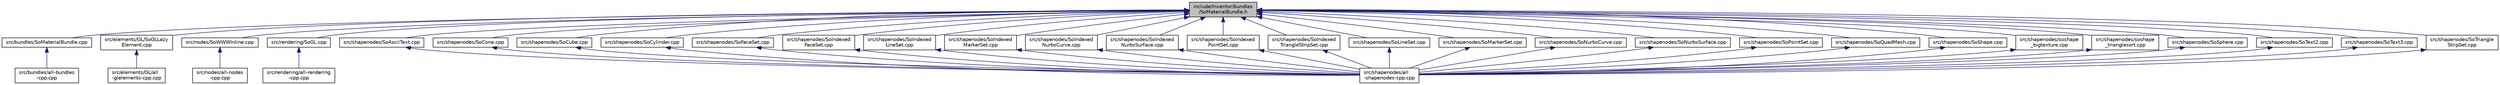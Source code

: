 digraph "include/Inventor/bundles/SoMaterialBundle.h"
{
 // LATEX_PDF_SIZE
  edge [fontname="Helvetica",fontsize="10",labelfontname="Helvetica",labelfontsize="10"];
  node [fontname="Helvetica",fontsize="10",shape=record];
  Node1 [label="include/Inventor/bundles\l/SoMaterialBundle.h",height=0.2,width=0.4,color="black", fillcolor="grey75", style="filled", fontcolor="black",tooltip=" "];
  Node1 -> Node2 [dir="back",color="midnightblue",fontsize="10",style="solid",fontname="Helvetica"];
  Node2 [label="src/bundles/SoMaterialBundle.cpp",height=0.2,width=0.4,color="black", fillcolor="white", style="filled",URL="$SoMaterialBundle_8cpp.html",tooltip=" "];
  Node2 -> Node3 [dir="back",color="midnightblue",fontsize="10",style="solid",fontname="Helvetica"];
  Node3 [label="src/bundles/all-bundles\l-cpp.cpp",height=0.2,width=0.4,color="black", fillcolor="white", style="filled",URL="$all-bundles-cpp_8cpp.html",tooltip=" "];
  Node1 -> Node4 [dir="back",color="midnightblue",fontsize="10",style="solid",fontname="Helvetica"];
  Node4 [label="src/elements/GL/SoGLLazy\lElement.cpp",height=0.2,width=0.4,color="black", fillcolor="white", style="filled",URL="$SoGLLazyElement_8cpp.html",tooltip=" "];
  Node4 -> Node5 [dir="back",color="midnightblue",fontsize="10",style="solid",fontname="Helvetica"];
  Node5 [label="src/elements/GL/all\l-glelements-cpp.cpp",height=0.2,width=0.4,color="black", fillcolor="white", style="filled",URL="$all-glelements-cpp_8cpp.html",tooltip=" "];
  Node1 -> Node6 [dir="back",color="midnightblue",fontsize="10",style="solid",fontname="Helvetica"];
  Node6 [label="src/nodes/SoWWWInline.cpp",height=0.2,width=0.4,color="black", fillcolor="white", style="filled",URL="$SoWWWInline_8cpp.html",tooltip=" "];
  Node6 -> Node7 [dir="back",color="midnightblue",fontsize="10",style="solid",fontname="Helvetica"];
  Node7 [label="src/nodes/all-nodes\l-cpp.cpp",height=0.2,width=0.4,color="black", fillcolor="white", style="filled",URL="$all-nodes-cpp_8cpp.html",tooltip=" "];
  Node1 -> Node8 [dir="back",color="midnightblue",fontsize="10",style="solid",fontname="Helvetica"];
  Node8 [label="src/rendering/SoGL.cpp",height=0.2,width=0.4,color="black", fillcolor="white", style="filled",URL="$SoGL_8cpp.html",tooltip=" "];
  Node8 -> Node9 [dir="back",color="midnightblue",fontsize="10",style="solid",fontname="Helvetica"];
  Node9 [label="src/rendering/all-rendering\l-cpp.cpp",height=0.2,width=0.4,color="black", fillcolor="white", style="filled",URL="$all-rendering-cpp_8cpp.html",tooltip=" "];
  Node1 -> Node10 [dir="back",color="midnightblue",fontsize="10",style="solid",fontname="Helvetica"];
  Node10 [label="src/shapenodes/SoAsciiText.cpp",height=0.2,width=0.4,color="black", fillcolor="white", style="filled",URL="$SoAsciiText_8cpp.html",tooltip=" "];
  Node10 -> Node11 [dir="back",color="midnightblue",fontsize="10",style="solid",fontname="Helvetica"];
  Node11 [label="src/shapenodes/all\l-shapenodes-cpp.cpp",height=0.2,width=0.4,color="black", fillcolor="white", style="filled",URL="$all-shapenodes-cpp_8cpp.html",tooltip=" "];
  Node1 -> Node12 [dir="back",color="midnightblue",fontsize="10",style="solid",fontname="Helvetica"];
  Node12 [label="src/shapenodes/SoCone.cpp",height=0.2,width=0.4,color="black", fillcolor="white", style="filled",URL="$SoCone_8cpp.html",tooltip=" "];
  Node12 -> Node11 [dir="back",color="midnightblue",fontsize="10",style="solid",fontname="Helvetica"];
  Node1 -> Node13 [dir="back",color="midnightblue",fontsize="10",style="solid",fontname="Helvetica"];
  Node13 [label="src/shapenodes/SoCube.cpp",height=0.2,width=0.4,color="black", fillcolor="white", style="filled",URL="$SoCube_8cpp.html",tooltip=" "];
  Node13 -> Node11 [dir="back",color="midnightblue",fontsize="10",style="solid",fontname="Helvetica"];
  Node1 -> Node14 [dir="back",color="midnightblue",fontsize="10",style="solid",fontname="Helvetica"];
  Node14 [label="src/shapenodes/SoCylinder.cpp",height=0.2,width=0.4,color="black", fillcolor="white", style="filled",URL="$SoCylinder_8cpp.html",tooltip=" "];
  Node14 -> Node11 [dir="back",color="midnightblue",fontsize="10",style="solid",fontname="Helvetica"];
  Node1 -> Node15 [dir="back",color="midnightblue",fontsize="10",style="solid",fontname="Helvetica"];
  Node15 [label="src/shapenodes/SoFaceSet.cpp",height=0.2,width=0.4,color="black", fillcolor="white", style="filled",URL="$SoFaceSet_8cpp.html",tooltip=" "];
  Node15 -> Node11 [dir="back",color="midnightblue",fontsize="10",style="solid",fontname="Helvetica"];
  Node1 -> Node16 [dir="back",color="midnightblue",fontsize="10",style="solid",fontname="Helvetica"];
  Node16 [label="src/shapenodes/SoIndexed\lFaceSet.cpp",height=0.2,width=0.4,color="black", fillcolor="white", style="filled",URL="$SoIndexedFaceSet_8cpp.html",tooltip=" "];
  Node16 -> Node11 [dir="back",color="midnightblue",fontsize="10",style="solid",fontname="Helvetica"];
  Node1 -> Node17 [dir="back",color="midnightblue",fontsize="10",style="solid",fontname="Helvetica"];
  Node17 [label="src/shapenodes/SoIndexed\lLineSet.cpp",height=0.2,width=0.4,color="black", fillcolor="white", style="filled",URL="$SoIndexedLineSet_8cpp.html",tooltip=" "];
  Node17 -> Node11 [dir="back",color="midnightblue",fontsize="10",style="solid",fontname="Helvetica"];
  Node1 -> Node18 [dir="back",color="midnightblue",fontsize="10",style="solid",fontname="Helvetica"];
  Node18 [label="src/shapenodes/SoIndexed\lMarkerSet.cpp",height=0.2,width=0.4,color="black", fillcolor="white", style="filled",URL="$SoIndexedMarkerSet_8cpp.html",tooltip=" "];
  Node18 -> Node11 [dir="back",color="midnightblue",fontsize="10",style="solid",fontname="Helvetica"];
  Node1 -> Node19 [dir="back",color="midnightblue",fontsize="10",style="solid",fontname="Helvetica"];
  Node19 [label="src/shapenodes/SoIndexed\lNurbsCurve.cpp",height=0.2,width=0.4,color="black", fillcolor="white", style="filled",URL="$SoIndexedNurbsCurve_8cpp.html",tooltip=" "];
  Node19 -> Node11 [dir="back",color="midnightblue",fontsize="10",style="solid",fontname="Helvetica"];
  Node1 -> Node20 [dir="back",color="midnightblue",fontsize="10",style="solid",fontname="Helvetica"];
  Node20 [label="src/shapenodes/SoIndexed\lNurbsSurface.cpp",height=0.2,width=0.4,color="black", fillcolor="white", style="filled",URL="$SoIndexedNurbsSurface_8cpp.html",tooltip=" "];
  Node20 -> Node11 [dir="back",color="midnightblue",fontsize="10",style="solid",fontname="Helvetica"];
  Node1 -> Node21 [dir="back",color="midnightblue",fontsize="10",style="solid",fontname="Helvetica"];
  Node21 [label="src/shapenodes/SoIndexed\lPointSet.cpp",height=0.2,width=0.4,color="black", fillcolor="white", style="filled",URL="$SoIndexedPointSet_8cpp.html",tooltip=" "];
  Node21 -> Node11 [dir="back",color="midnightblue",fontsize="10",style="solid",fontname="Helvetica"];
  Node1 -> Node22 [dir="back",color="midnightblue",fontsize="10",style="solid",fontname="Helvetica"];
  Node22 [label="src/shapenodes/SoIndexed\lTriangleStripSet.cpp",height=0.2,width=0.4,color="black", fillcolor="white", style="filled",URL="$SoIndexedTriangleStripSet_8cpp.html",tooltip=" "];
  Node22 -> Node11 [dir="back",color="midnightblue",fontsize="10",style="solid",fontname="Helvetica"];
  Node1 -> Node23 [dir="back",color="midnightblue",fontsize="10",style="solid",fontname="Helvetica"];
  Node23 [label="src/shapenodes/SoLineSet.cpp",height=0.2,width=0.4,color="black", fillcolor="white", style="filled",URL="$SoLineSet_8cpp.html",tooltip=" "];
  Node23 -> Node11 [dir="back",color="midnightblue",fontsize="10",style="solid",fontname="Helvetica"];
  Node1 -> Node24 [dir="back",color="midnightblue",fontsize="10",style="solid",fontname="Helvetica"];
  Node24 [label="src/shapenodes/SoMarkerSet.cpp",height=0.2,width=0.4,color="black", fillcolor="white", style="filled",URL="$SoMarkerSet_8cpp.html",tooltip=" "];
  Node24 -> Node11 [dir="back",color="midnightblue",fontsize="10",style="solid",fontname="Helvetica"];
  Node1 -> Node25 [dir="back",color="midnightblue",fontsize="10",style="solid",fontname="Helvetica"];
  Node25 [label="src/shapenodes/SoNurbsCurve.cpp",height=0.2,width=0.4,color="black", fillcolor="white", style="filled",URL="$SoNurbsCurve_8cpp.html",tooltip=" "];
  Node25 -> Node11 [dir="back",color="midnightblue",fontsize="10",style="solid",fontname="Helvetica"];
  Node1 -> Node26 [dir="back",color="midnightblue",fontsize="10",style="solid",fontname="Helvetica"];
  Node26 [label="src/shapenodes/SoNurbsSurface.cpp",height=0.2,width=0.4,color="black", fillcolor="white", style="filled",URL="$SoNurbsSurface_8cpp.html",tooltip=" "];
  Node26 -> Node11 [dir="back",color="midnightblue",fontsize="10",style="solid",fontname="Helvetica"];
  Node1 -> Node27 [dir="back",color="midnightblue",fontsize="10",style="solid",fontname="Helvetica"];
  Node27 [label="src/shapenodes/SoPointSet.cpp",height=0.2,width=0.4,color="black", fillcolor="white", style="filled",URL="$SoPointSet_8cpp.html",tooltip=" "];
  Node27 -> Node11 [dir="back",color="midnightblue",fontsize="10",style="solid",fontname="Helvetica"];
  Node1 -> Node28 [dir="back",color="midnightblue",fontsize="10",style="solid",fontname="Helvetica"];
  Node28 [label="src/shapenodes/SoQuadMesh.cpp",height=0.2,width=0.4,color="black", fillcolor="white", style="filled",URL="$SoQuadMesh_8cpp.html",tooltip=" "];
  Node28 -> Node11 [dir="back",color="midnightblue",fontsize="10",style="solid",fontname="Helvetica"];
  Node1 -> Node29 [dir="back",color="midnightblue",fontsize="10",style="solid",fontname="Helvetica"];
  Node29 [label="src/shapenodes/SoShape.cpp",height=0.2,width=0.4,color="black", fillcolor="white", style="filled",URL="$SoShape_8cpp.html",tooltip=" "];
  Node29 -> Node11 [dir="back",color="midnightblue",fontsize="10",style="solid",fontname="Helvetica"];
  Node1 -> Node30 [dir="back",color="midnightblue",fontsize="10",style="solid",fontname="Helvetica"];
  Node30 [label="src/shapenodes/soshape\l_bigtexture.cpp",height=0.2,width=0.4,color="black", fillcolor="white", style="filled",URL="$soshape__bigtexture_8cpp.html",tooltip=" "];
  Node30 -> Node11 [dir="back",color="midnightblue",fontsize="10",style="solid",fontname="Helvetica"];
  Node1 -> Node31 [dir="back",color="midnightblue",fontsize="10",style="solid",fontname="Helvetica"];
  Node31 [label="src/shapenodes/soshape\l_trianglesort.cpp",height=0.2,width=0.4,color="black", fillcolor="white", style="filled",URL="$soshape__trianglesort_8cpp.html",tooltip=" "];
  Node31 -> Node11 [dir="back",color="midnightblue",fontsize="10",style="solid",fontname="Helvetica"];
  Node1 -> Node32 [dir="back",color="midnightblue",fontsize="10",style="solid",fontname="Helvetica"];
  Node32 [label="src/shapenodes/SoSphere.cpp",height=0.2,width=0.4,color="black", fillcolor="white", style="filled",URL="$SoSphere_8cpp.html",tooltip=" "];
  Node32 -> Node11 [dir="back",color="midnightblue",fontsize="10",style="solid",fontname="Helvetica"];
  Node1 -> Node33 [dir="back",color="midnightblue",fontsize="10",style="solid",fontname="Helvetica"];
  Node33 [label="src/shapenodes/SoText2.cpp",height=0.2,width=0.4,color="black", fillcolor="white", style="filled",URL="$SoText2_8cpp.html",tooltip=" "];
  Node33 -> Node11 [dir="back",color="midnightblue",fontsize="10",style="solid",fontname="Helvetica"];
  Node1 -> Node34 [dir="back",color="midnightblue",fontsize="10",style="solid",fontname="Helvetica"];
  Node34 [label="src/shapenodes/SoText3.cpp",height=0.2,width=0.4,color="black", fillcolor="white", style="filled",URL="$SoText3_8cpp.html",tooltip=" "];
  Node34 -> Node11 [dir="back",color="midnightblue",fontsize="10",style="solid",fontname="Helvetica"];
  Node1 -> Node35 [dir="back",color="midnightblue",fontsize="10",style="solid",fontname="Helvetica"];
  Node35 [label="src/shapenodes/SoTriangle\lStripSet.cpp",height=0.2,width=0.4,color="black", fillcolor="white", style="filled",URL="$SoTriangleStripSet_8cpp.html",tooltip=" "];
  Node35 -> Node11 [dir="back",color="midnightblue",fontsize="10",style="solid",fontname="Helvetica"];
}
